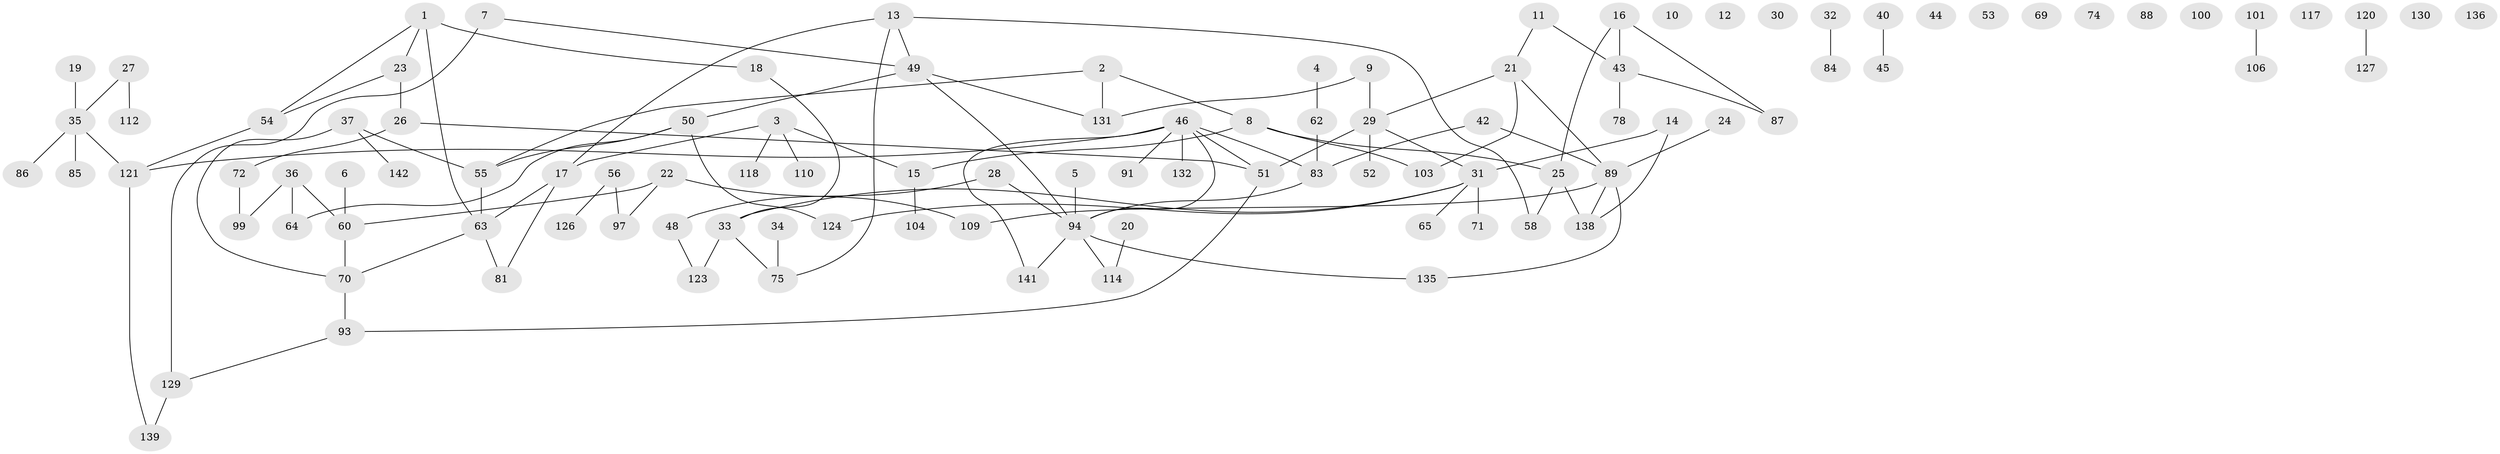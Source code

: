 // original degree distribution, {1: 0.2887323943661972, 4: 0.14788732394366197, 2: 0.2676056338028169, 3: 0.14788732394366197, 0: 0.08450704225352113, 5: 0.056338028169014086, 6: 0.007042253521126761}
// Generated by graph-tools (version 1.1) at 2025/41/03/06/25 10:41:23]
// undirected, 105 vertices, 117 edges
graph export_dot {
graph [start="1"]
  node [color=gray90,style=filled];
  1 [super="+133"];
  2 [super="+67"];
  3 [super="+76"];
  4;
  5;
  6;
  7 [super="+108"];
  8 [super="+107"];
  9 [super="+134"];
  10;
  11;
  12;
  13 [super="+96"];
  14 [super="+95"];
  15 [super="+92"];
  16 [super="+41"];
  17 [super="+115"];
  18;
  19;
  20 [super="+66"];
  21 [super="+38"];
  22 [super="+90"];
  23;
  24;
  25 [super="+82"];
  26 [super="+137"];
  27;
  28 [super="+39"];
  29;
  30;
  31 [super="+47"];
  32;
  33 [super="+57"];
  34;
  35 [super="+77"];
  36 [super="+79"];
  37 [super="+125"];
  40;
  42;
  43 [super="+59"];
  44;
  45;
  46 [super="+68"];
  48;
  49 [super="+119"];
  50 [super="+80"];
  51 [super="+61"];
  52;
  53;
  54;
  55;
  56;
  58;
  60 [super="+98"];
  62 [super="+116"];
  63;
  64 [super="+140"];
  65;
  69;
  70 [super="+73"];
  71;
  72;
  74;
  75 [super="+105"];
  78;
  81;
  83 [super="+111"];
  84;
  85;
  86;
  87;
  88;
  89 [super="+102"];
  91;
  93;
  94 [super="+122"];
  97;
  99;
  100;
  101;
  103 [super="+128"];
  104 [super="+113"];
  106;
  109;
  110;
  112;
  114;
  117;
  118;
  120;
  121;
  123;
  124;
  126;
  127;
  129;
  130;
  131;
  132;
  135;
  136;
  138;
  139;
  141;
  142;
  1 -- 18;
  1 -- 54;
  1 -- 23;
  1 -- 63;
  2 -- 55;
  2 -- 131;
  2 -- 8;
  3 -- 17;
  3 -- 110;
  3 -- 118;
  3 -- 15;
  4 -- 62;
  5 -- 94;
  6 -- 60;
  7 -- 49;
  7 -- 129;
  8 -- 103;
  8 -- 25;
  8 -- 15;
  9 -- 29;
  9 -- 131;
  11 -- 43;
  11 -- 21;
  13 -- 49;
  13 -- 58;
  13 -- 75;
  13 -- 17;
  14 -- 138;
  14 -- 31;
  15 -- 104;
  16 -- 43 [weight=2];
  16 -- 25;
  16 -- 87;
  17 -- 63;
  17 -- 81;
  18 -- 33;
  19 -- 35;
  20 -- 114;
  21 -- 89;
  21 -- 29;
  21 -- 103;
  22 -- 60;
  22 -- 97;
  22 -- 109;
  23 -- 54;
  23 -- 26;
  24 -- 89;
  25 -- 138;
  25 -- 58;
  26 -- 72;
  26 -- 51;
  27 -- 35;
  27 -- 112;
  28 -- 48;
  28 -- 94;
  29 -- 31;
  29 -- 51;
  29 -- 52;
  31 -- 124;
  31 -- 65;
  31 -- 71;
  31 -- 33;
  32 -- 84;
  33 -- 123;
  33 -- 75;
  34 -- 75;
  35 -- 85;
  35 -- 121;
  35 -- 86;
  36 -- 99;
  36 -- 60;
  36 -- 64;
  37 -- 55;
  37 -- 142;
  37 -- 70;
  40 -- 45;
  42 -- 83;
  42 -- 89;
  43 -- 78;
  43 -- 87;
  46 -- 83;
  46 -- 94;
  46 -- 132;
  46 -- 121;
  46 -- 91;
  46 -- 141;
  46 -- 51;
  48 -- 123;
  49 -- 94;
  49 -- 131;
  49 -- 50;
  50 -- 55;
  50 -- 124;
  50 -- 64;
  51 -- 93;
  54 -- 121;
  55 -- 63;
  56 -- 97;
  56 -- 126;
  60 -- 70;
  62 -- 83;
  63 -- 81;
  63 -- 70;
  70 -- 93;
  72 -- 99;
  83 -- 94;
  89 -- 135;
  89 -- 138;
  89 -- 109;
  93 -- 129;
  94 -- 135;
  94 -- 141;
  94 -- 114;
  101 -- 106;
  120 -- 127;
  121 -- 139;
  129 -- 139;
}
